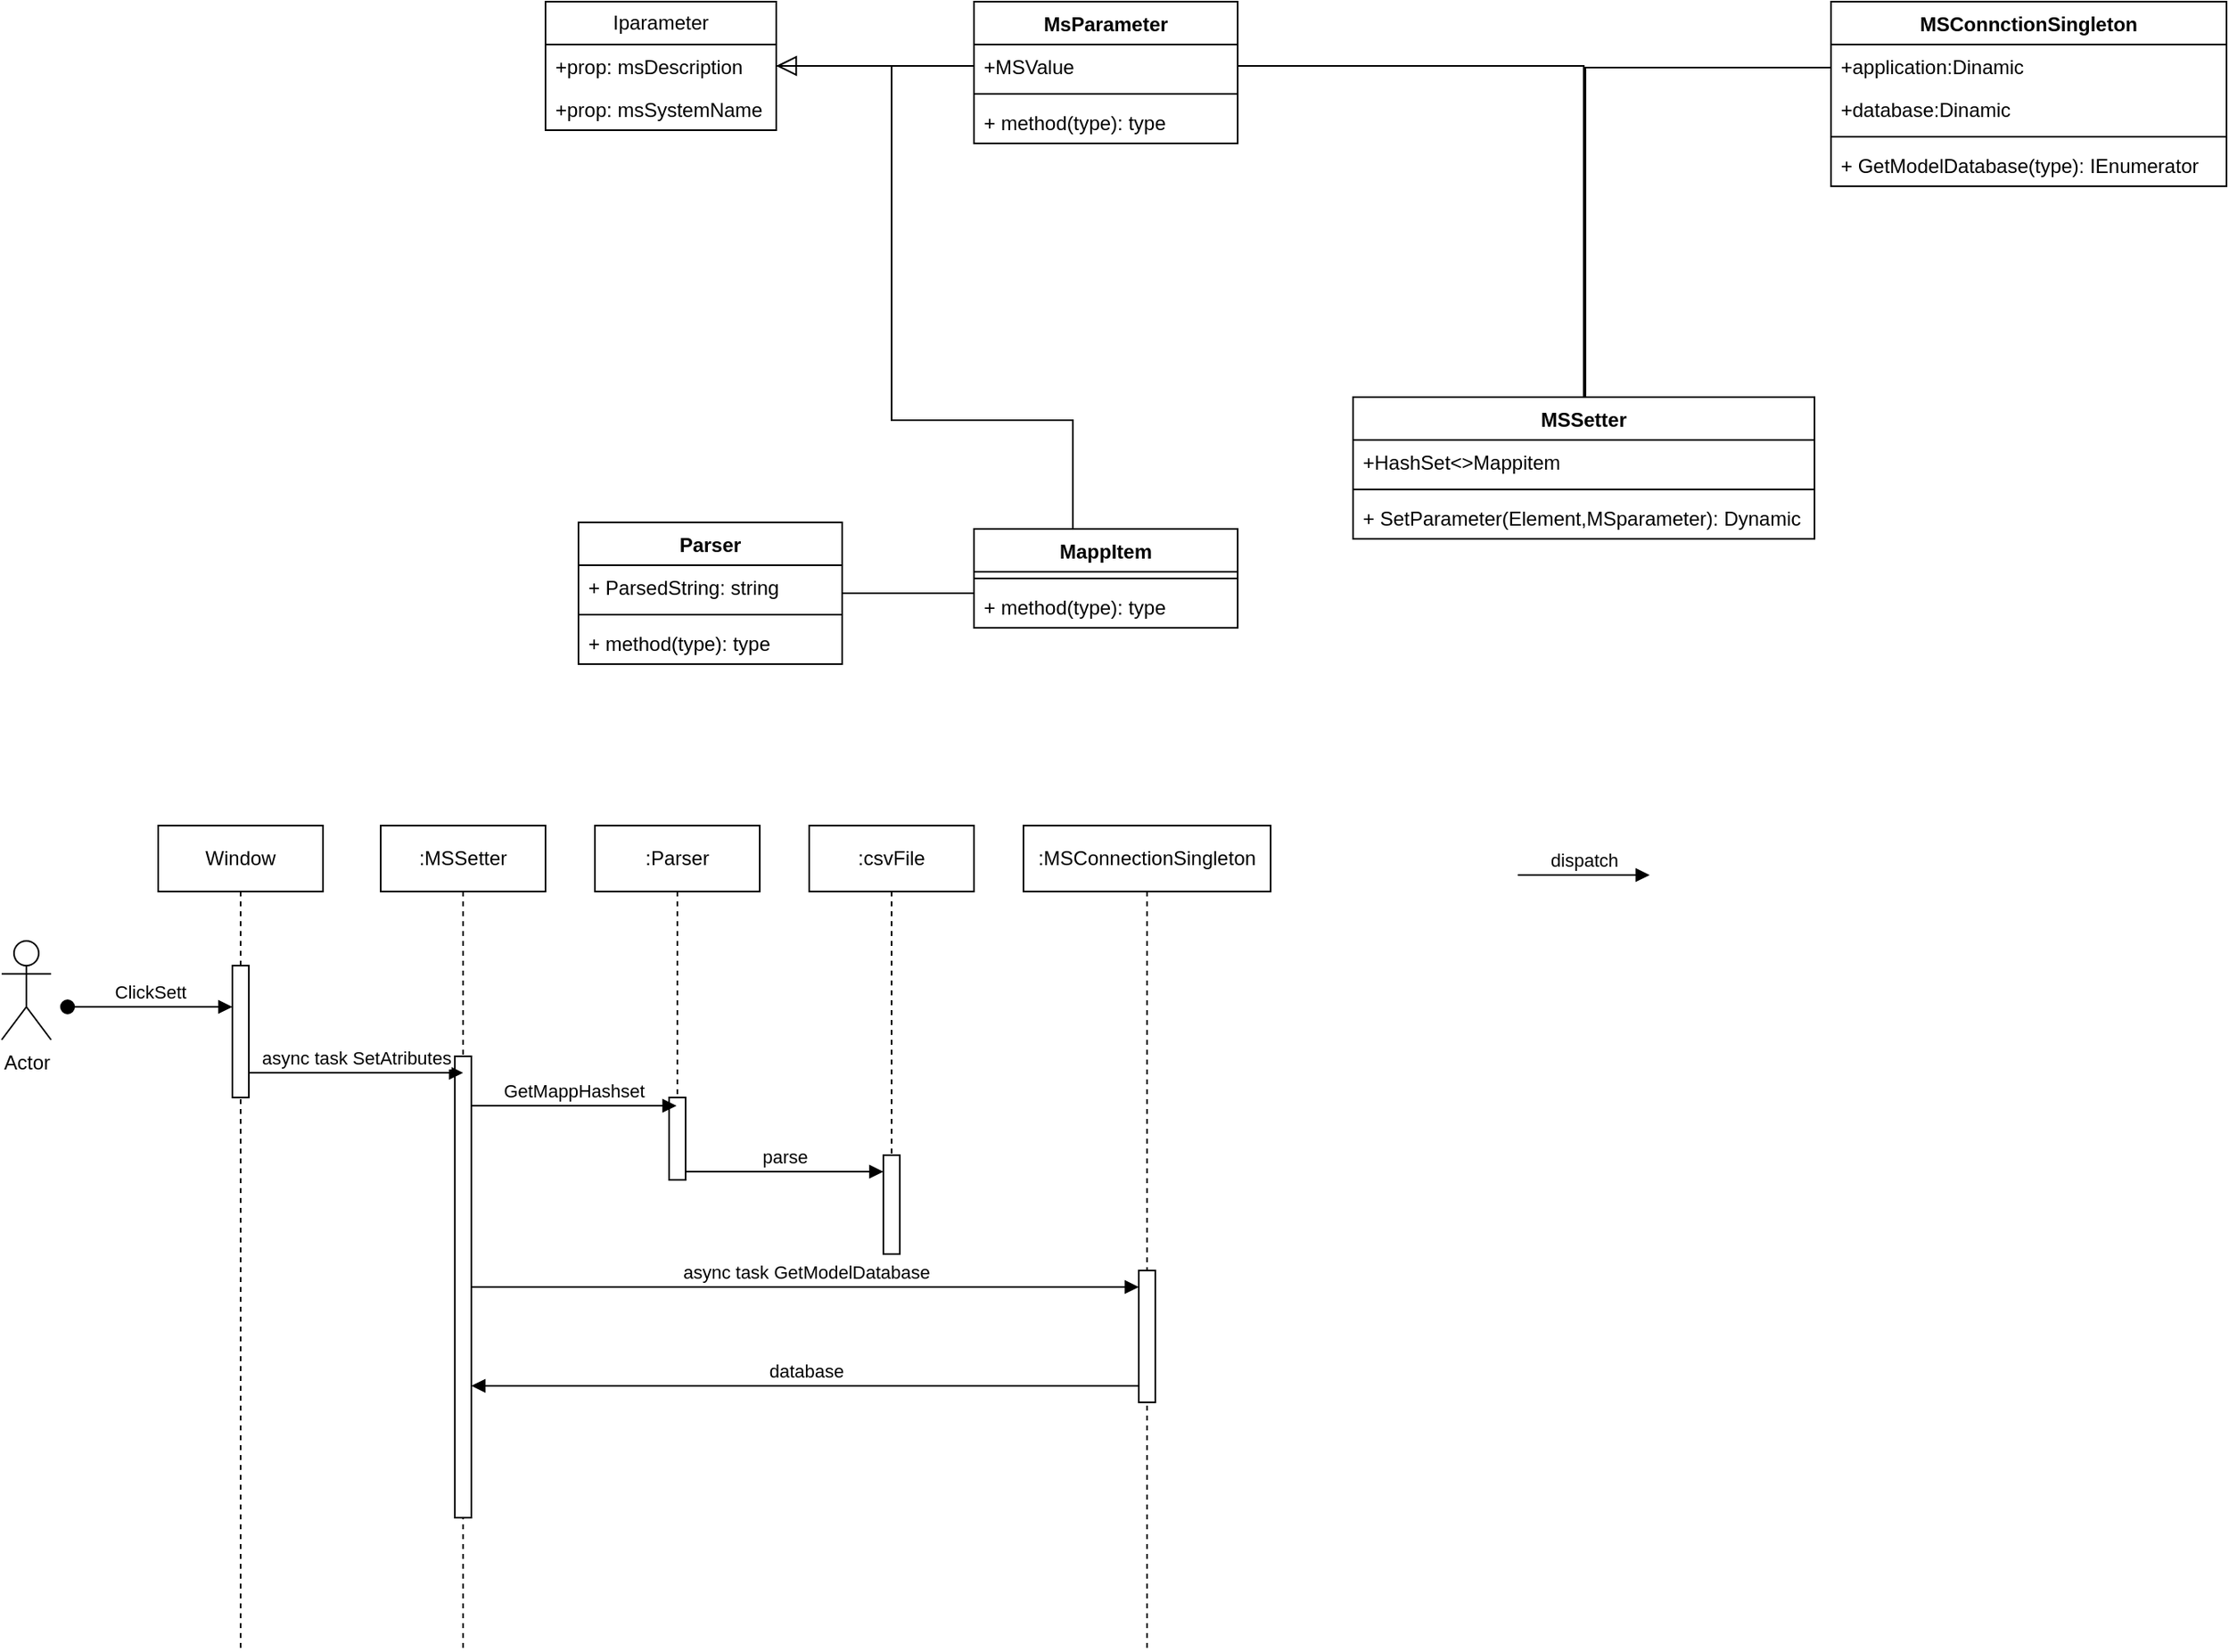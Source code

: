 <mxfile version="21.6.2" type="github">
  <diagram name="Page-1" id="c4acf3e9-155e-7222-9cf6-157b1a14988f">
    <mxGraphModel dx="4307" dy="1927" grid="1" gridSize="10" guides="1" tooltips="1" connect="1" arrows="1" fold="1" page="1" pageScale="1" pageWidth="850" pageHeight="1100" background="none" math="0" shadow="0">
      <root>
        <mxCell id="0" />
        <mxCell id="1" parent="0" />
        <mxCell id="gbWLkfrgQmZUldkBs4l7-1" value="MappItem" style="swimlane;fontStyle=1;align=center;verticalAlign=top;childLayout=stackLayout;horizontal=1;startSize=26;horizontalStack=0;resizeParent=1;resizeParentMax=0;resizeLast=0;collapsible=1;marginBottom=0;whiteSpace=wrap;html=1;" vertex="1" parent="1">
          <mxGeometry x="70" y="370" width="160" height="60" as="geometry" />
        </mxCell>
        <mxCell id="gbWLkfrgQmZUldkBs4l7-3" value="" style="line;strokeWidth=1;fillColor=none;align=left;verticalAlign=middle;spacingTop=-1;spacingLeft=3;spacingRight=3;rotatable=0;labelPosition=right;points=[];portConstraint=eastwest;strokeColor=inherit;" vertex="1" parent="gbWLkfrgQmZUldkBs4l7-1">
          <mxGeometry y="26" width="160" height="8" as="geometry" />
        </mxCell>
        <mxCell id="gbWLkfrgQmZUldkBs4l7-4" value="+ method(type): type" style="text;strokeColor=none;fillColor=none;align=left;verticalAlign=top;spacingLeft=4;spacingRight=4;overflow=hidden;rotatable=0;points=[[0,0.5],[1,0.5]];portConstraint=eastwest;whiteSpace=wrap;html=1;" vertex="1" parent="gbWLkfrgQmZUldkBs4l7-1">
          <mxGeometry y="34" width="160" height="26" as="geometry" />
        </mxCell>
        <mxCell id="gbWLkfrgQmZUldkBs4l7-5" value="MsParameter" style="swimlane;fontStyle=1;align=center;verticalAlign=top;childLayout=stackLayout;horizontal=1;startSize=26;horizontalStack=0;resizeParent=1;resizeParentMax=0;resizeLast=0;collapsible=1;marginBottom=0;whiteSpace=wrap;html=1;" vertex="1" parent="1">
          <mxGeometry x="70" y="50" width="160" height="86" as="geometry" />
        </mxCell>
        <mxCell id="gbWLkfrgQmZUldkBs4l7-6" value="+MSValue" style="text;strokeColor=none;fillColor=none;align=left;verticalAlign=top;spacingLeft=4;spacingRight=4;overflow=hidden;rotatable=0;points=[[0,0.5],[1,0.5]];portConstraint=eastwest;whiteSpace=wrap;html=1;" vertex="1" parent="gbWLkfrgQmZUldkBs4l7-5">
          <mxGeometry y="26" width="160" height="26" as="geometry" />
        </mxCell>
        <mxCell id="gbWLkfrgQmZUldkBs4l7-7" value="" style="line;strokeWidth=1;fillColor=none;align=left;verticalAlign=middle;spacingTop=-1;spacingLeft=3;spacingRight=3;rotatable=0;labelPosition=right;points=[];portConstraint=eastwest;strokeColor=inherit;" vertex="1" parent="gbWLkfrgQmZUldkBs4l7-5">
          <mxGeometry y="52" width="160" height="8" as="geometry" />
        </mxCell>
        <mxCell id="gbWLkfrgQmZUldkBs4l7-8" value="+ method(type): type" style="text;strokeColor=none;fillColor=none;align=left;verticalAlign=top;spacingLeft=4;spacingRight=4;overflow=hidden;rotatable=0;points=[[0,0.5],[1,0.5]];portConstraint=eastwest;whiteSpace=wrap;html=1;" vertex="1" parent="gbWLkfrgQmZUldkBs4l7-5">
          <mxGeometry y="60" width="160" height="26" as="geometry" />
        </mxCell>
        <mxCell id="gbWLkfrgQmZUldkBs4l7-11" value="MSSetter" style="swimlane;fontStyle=1;align=center;verticalAlign=top;childLayout=stackLayout;horizontal=1;startSize=26;horizontalStack=0;resizeParent=1;resizeParentMax=0;resizeLast=0;collapsible=1;marginBottom=0;whiteSpace=wrap;html=1;" vertex="1" parent="1">
          <mxGeometry x="300" y="290" width="280" height="86" as="geometry" />
        </mxCell>
        <mxCell id="gbWLkfrgQmZUldkBs4l7-12" value="+HashSet&amp;lt;&amp;gt;Mappitem" style="text;strokeColor=none;fillColor=none;align=left;verticalAlign=top;spacingLeft=4;spacingRight=4;overflow=hidden;rotatable=0;points=[[0,0.5],[1,0.5]];portConstraint=eastwest;whiteSpace=wrap;html=1;" vertex="1" parent="gbWLkfrgQmZUldkBs4l7-11">
          <mxGeometry y="26" width="280" height="26" as="geometry" />
        </mxCell>
        <mxCell id="gbWLkfrgQmZUldkBs4l7-13" value="" style="line;strokeWidth=1;fillColor=none;align=left;verticalAlign=middle;spacingTop=-1;spacingLeft=3;spacingRight=3;rotatable=0;labelPosition=right;points=[];portConstraint=eastwest;strokeColor=inherit;" vertex="1" parent="gbWLkfrgQmZUldkBs4l7-11">
          <mxGeometry y="52" width="280" height="8" as="geometry" />
        </mxCell>
        <mxCell id="gbWLkfrgQmZUldkBs4l7-14" value="+ SetParameter(Element,MSparameter): Dynamic" style="text;strokeColor=none;fillColor=none;align=left;verticalAlign=top;spacingLeft=4;spacingRight=4;overflow=hidden;rotatable=0;points=[[0,0.5],[1,0.5]];portConstraint=eastwest;whiteSpace=wrap;html=1;" vertex="1" parent="gbWLkfrgQmZUldkBs4l7-11">
          <mxGeometry y="60" width="280" height="26" as="geometry" />
        </mxCell>
        <mxCell id="gbWLkfrgQmZUldkBs4l7-23" style="edgeStyle=orthogonalEdgeStyle;rounded=0;orthogonalLoop=1;jettySize=auto;html=1;entryX=0;entryY=0.5;entryDx=0;entryDy=0;endArrow=none;endFill=0;" edge="1" parent="1" source="gbWLkfrgQmZUldkBs4l7-15">
          <mxGeometry relative="1" as="geometry">
            <mxPoint x="70" y="409" as="targetPoint" />
          </mxGeometry>
        </mxCell>
        <mxCell id="gbWLkfrgQmZUldkBs4l7-15" value="Parser" style="swimlane;fontStyle=1;align=center;verticalAlign=top;childLayout=stackLayout;horizontal=1;startSize=26;horizontalStack=0;resizeParent=1;resizeParentMax=0;resizeLast=0;collapsible=1;marginBottom=0;whiteSpace=wrap;html=1;" vertex="1" parent="1">
          <mxGeometry x="-170" y="366" width="160" height="86" as="geometry" />
        </mxCell>
        <mxCell id="gbWLkfrgQmZUldkBs4l7-16" value="+ ParsedString: string" style="text;strokeColor=none;fillColor=none;align=left;verticalAlign=top;spacingLeft=4;spacingRight=4;overflow=hidden;rotatable=0;points=[[0,0.5],[1,0.5]];portConstraint=eastwest;whiteSpace=wrap;html=1;" vertex="1" parent="gbWLkfrgQmZUldkBs4l7-15">
          <mxGeometry y="26" width="160" height="26" as="geometry" />
        </mxCell>
        <mxCell id="gbWLkfrgQmZUldkBs4l7-17" value="" style="line;strokeWidth=1;fillColor=none;align=left;verticalAlign=middle;spacingTop=-1;spacingLeft=3;spacingRight=3;rotatable=0;labelPosition=right;points=[];portConstraint=eastwest;strokeColor=inherit;" vertex="1" parent="gbWLkfrgQmZUldkBs4l7-15">
          <mxGeometry y="52" width="160" height="8" as="geometry" />
        </mxCell>
        <mxCell id="gbWLkfrgQmZUldkBs4l7-18" value="+ method(type): type" style="text;strokeColor=none;fillColor=none;align=left;verticalAlign=top;spacingLeft=4;spacingRight=4;overflow=hidden;rotatable=0;points=[[0,0.5],[1,0.5]];portConstraint=eastwest;whiteSpace=wrap;html=1;" vertex="1" parent="gbWLkfrgQmZUldkBs4l7-15">
          <mxGeometry y="60" width="160" height="26" as="geometry" />
        </mxCell>
        <mxCell id="gbWLkfrgQmZUldkBs4l7-25" style="edgeStyle=orthogonalEdgeStyle;rounded=0;orthogonalLoop=1;jettySize=auto;html=1;endArrow=none;endFill=0;" edge="1" parent="1" source="gbWLkfrgQmZUldkBs4l7-19">
          <mxGeometry relative="1" as="geometry">
            <mxPoint x="440" y="290" as="targetPoint" />
            <Array as="points">
              <mxPoint x="441" y="90" />
              <mxPoint x="441" y="290" />
            </Array>
          </mxGeometry>
        </mxCell>
        <mxCell id="gbWLkfrgQmZUldkBs4l7-19" value="MSConnctionSingleton" style="swimlane;fontStyle=1;align=center;verticalAlign=top;childLayout=stackLayout;horizontal=1;startSize=26;horizontalStack=0;resizeParent=1;resizeParentMax=0;resizeLast=0;collapsible=1;marginBottom=0;whiteSpace=wrap;html=1;" vertex="1" parent="1">
          <mxGeometry x="590" y="50" width="240" height="112" as="geometry" />
        </mxCell>
        <mxCell id="gbWLkfrgQmZUldkBs4l7-20" value="+application:Dinamic" style="text;strokeColor=none;fillColor=none;align=left;verticalAlign=top;spacingLeft=4;spacingRight=4;overflow=hidden;rotatable=0;points=[[0,0.5],[1,0.5]];portConstraint=eastwest;whiteSpace=wrap;html=1;" vertex="1" parent="gbWLkfrgQmZUldkBs4l7-19">
          <mxGeometry y="26" width="240" height="26" as="geometry" />
        </mxCell>
        <mxCell id="gbWLkfrgQmZUldkBs4l7-26" value="+database:Dinamic" style="text;strokeColor=none;fillColor=none;align=left;verticalAlign=top;spacingLeft=4;spacingRight=4;overflow=hidden;rotatable=0;points=[[0,0.5],[1,0.5]];portConstraint=eastwest;whiteSpace=wrap;html=1;" vertex="1" parent="gbWLkfrgQmZUldkBs4l7-19">
          <mxGeometry y="52" width="240" height="26" as="geometry" />
        </mxCell>
        <mxCell id="gbWLkfrgQmZUldkBs4l7-21" value="" style="line;strokeWidth=1;fillColor=none;align=left;verticalAlign=middle;spacingTop=-1;spacingLeft=3;spacingRight=3;rotatable=0;labelPosition=right;points=[];portConstraint=eastwest;strokeColor=inherit;" vertex="1" parent="gbWLkfrgQmZUldkBs4l7-19">
          <mxGeometry y="78" width="240" height="8" as="geometry" />
        </mxCell>
        <mxCell id="gbWLkfrgQmZUldkBs4l7-22" value="+ GetModelDatabase(type): IEnumerator" style="text;strokeColor=none;fillColor=none;align=left;verticalAlign=top;spacingLeft=4;spacingRight=4;overflow=hidden;rotatable=0;points=[[0,0.5],[1,0.5]];portConstraint=eastwest;whiteSpace=wrap;html=1;" vertex="1" parent="gbWLkfrgQmZUldkBs4l7-19">
          <mxGeometry y="86" width="240" height="26" as="geometry" />
        </mxCell>
        <mxCell id="gbWLkfrgQmZUldkBs4l7-24" style="edgeStyle=orthogonalEdgeStyle;rounded=0;orthogonalLoop=1;jettySize=auto;html=1;endArrow=none;endFill=0;" edge="1" parent="1" source="gbWLkfrgQmZUldkBs4l7-6" target="gbWLkfrgQmZUldkBs4l7-11">
          <mxGeometry relative="1" as="geometry" />
        </mxCell>
        <mxCell id="gbWLkfrgQmZUldkBs4l7-37" value=":csvFile" style="shape=umlLifeline;perimeter=lifelinePerimeter;whiteSpace=wrap;html=1;container=1;dropTarget=0;collapsible=0;recursiveResize=0;outlineConnect=0;portConstraint=eastwest;newEdgeStyle={&quot;edgeStyle&quot;:&quot;elbowEdgeStyle&quot;,&quot;elbow&quot;:&quot;vertical&quot;,&quot;curved&quot;:0,&quot;rounded&quot;:0};" vertex="1" parent="1">
          <mxGeometry x="-30" y="550" width="100" height="260" as="geometry" />
        </mxCell>
        <mxCell id="gbWLkfrgQmZUldkBs4l7-45" value="" style="html=1;points=[];perimeter=orthogonalPerimeter;outlineConnect=0;targetShapes=umlLifeline;portConstraint=eastwest;newEdgeStyle={&quot;edgeStyle&quot;:&quot;elbowEdgeStyle&quot;,&quot;elbow&quot;:&quot;vertical&quot;,&quot;curved&quot;:0,&quot;rounded&quot;:0};" vertex="1" parent="gbWLkfrgQmZUldkBs4l7-37">
          <mxGeometry x="45" y="200" width="10" height="60" as="geometry" />
        </mxCell>
        <mxCell id="gbWLkfrgQmZUldkBs4l7-38" value=":Parser" style="shape=umlLifeline;perimeter=lifelinePerimeter;whiteSpace=wrap;html=1;container=1;dropTarget=0;collapsible=0;recursiveResize=0;outlineConnect=0;portConstraint=eastwest;newEdgeStyle={&quot;edgeStyle&quot;:&quot;elbowEdgeStyle&quot;,&quot;elbow&quot;:&quot;vertical&quot;,&quot;curved&quot;:0,&quot;rounded&quot;:0};" vertex="1" parent="1">
          <mxGeometry x="-160" y="550" width="100" height="210" as="geometry" />
        </mxCell>
        <mxCell id="gbWLkfrgQmZUldkBs4l7-44" value="" style="html=1;points=[];perimeter=orthogonalPerimeter;outlineConnect=0;targetShapes=umlLifeline;portConstraint=eastwest;newEdgeStyle={&quot;edgeStyle&quot;:&quot;elbowEdgeStyle&quot;,&quot;elbow&quot;:&quot;vertical&quot;,&quot;curved&quot;:0,&quot;rounded&quot;:0};" vertex="1" parent="gbWLkfrgQmZUldkBs4l7-38">
          <mxGeometry x="45" y="165" width="10" height="50" as="geometry" />
        </mxCell>
        <mxCell id="gbWLkfrgQmZUldkBs4l7-39" value=":MSSetter" style="shape=umlLifeline;perimeter=lifelinePerimeter;whiteSpace=wrap;html=1;container=1;dropTarget=0;collapsible=0;recursiveResize=0;outlineConnect=0;portConstraint=eastwest;newEdgeStyle={&quot;edgeStyle&quot;:&quot;elbowEdgeStyle&quot;,&quot;elbow&quot;:&quot;vertical&quot;,&quot;curved&quot;:0,&quot;rounded&quot;:0};" vertex="1" parent="1">
          <mxGeometry x="-290" y="550" width="100" height="500" as="geometry" />
        </mxCell>
        <mxCell id="gbWLkfrgQmZUldkBs4l7-42" value="" style="html=1;points=[];perimeter=orthogonalPerimeter;outlineConnect=0;targetShapes=umlLifeline;portConstraint=eastwest;newEdgeStyle={&quot;edgeStyle&quot;:&quot;elbowEdgeStyle&quot;,&quot;elbow&quot;:&quot;vertical&quot;,&quot;curved&quot;:0,&quot;rounded&quot;:0};" vertex="1" parent="gbWLkfrgQmZUldkBs4l7-39">
          <mxGeometry x="45" y="140" width="10" height="280" as="geometry" />
        </mxCell>
        <mxCell id="gbWLkfrgQmZUldkBs4l7-40" value=":MSConnectionSingleton" style="shape=umlLifeline;perimeter=lifelinePerimeter;whiteSpace=wrap;html=1;container=1;dropTarget=0;collapsible=0;recursiveResize=0;outlineConnect=0;portConstraint=eastwest;newEdgeStyle={&quot;edgeStyle&quot;:&quot;elbowEdgeStyle&quot;,&quot;elbow&quot;:&quot;vertical&quot;,&quot;curved&quot;:0,&quot;rounded&quot;:0};" vertex="1" parent="1">
          <mxGeometry x="100" y="550" width="150" height="500" as="geometry" />
        </mxCell>
        <mxCell id="gbWLkfrgQmZUldkBs4l7-46" value="" style="html=1;points=[];perimeter=orthogonalPerimeter;outlineConnect=0;targetShapes=umlLifeline;portConstraint=eastwest;newEdgeStyle={&quot;edgeStyle&quot;:&quot;elbowEdgeStyle&quot;,&quot;elbow&quot;:&quot;vertical&quot;,&quot;curved&quot;:0,&quot;rounded&quot;:0};" vertex="1" parent="gbWLkfrgQmZUldkBs4l7-40">
          <mxGeometry x="70" y="270" width="10" height="80" as="geometry" />
        </mxCell>
        <mxCell id="gbWLkfrgQmZUldkBs4l7-41" value="Actor" style="shape=umlActor;verticalLabelPosition=bottom;verticalAlign=top;html=1;" vertex="1" parent="1">
          <mxGeometry x="-520" y="620" width="30" height="60" as="geometry" />
        </mxCell>
        <mxCell id="gbWLkfrgQmZUldkBs4l7-47" value="Window" style="shape=umlLifeline;perimeter=lifelinePerimeter;whiteSpace=wrap;html=1;container=1;dropTarget=0;collapsible=0;recursiveResize=0;outlineConnect=0;portConstraint=eastwest;newEdgeStyle={&quot;edgeStyle&quot;:&quot;elbowEdgeStyle&quot;,&quot;elbow&quot;:&quot;vertical&quot;,&quot;curved&quot;:0,&quot;rounded&quot;:0};" vertex="1" parent="1">
          <mxGeometry x="-425" y="550" width="100" height="500" as="geometry" />
        </mxCell>
        <mxCell id="gbWLkfrgQmZUldkBs4l7-49" value="" style="html=1;points=[];perimeter=orthogonalPerimeter;outlineConnect=0;targetShapes=umlLifeline;portConstraint=eastwest;newEdgeStyle={&quot;edgeStyle&quot;:&quot;elbowEdgeStyle&quot;,&quot;elbow&quot;:&quot;vertical&quot;,&quot;curved&quot;:0,&quot;rounded&quot;:0};" vertex="1" parent="gbWLkfrgQmZUldkBs4l7-47">
          <mxGeometry x="45" y="85" width="10" height="80" as="geometry" />
        </mxCell>
        <mxCell id="gbWLkfrgQmZUldkBs4l7-50" value="ClickSett" style="html=1;verticalAlign=bottom;startArrow=oval;startFill=1;endArrow=block;startSize=8;edgeStyle=elbowEdgeStyle;elbow=vertical;curved=0;rounded=0;" edge="1" parent="1" target="gbWLkfrgQmZUldkBs4l7-49">
          <mxGeometry width="60" relative="1" as="geometry">
            <mxPoint x="-480" y="660" as="sourcePoint" />
            <mxPoint x="-420" y="660" as="targetPoint" />
          </mxGeometry>
        </mxCell>
        <mxCell id="gbWLkfrgQmZUldkBs4l7-51" value="async task SetAtributes" style="html=1;verticalAlign=bottom;endArrow=block;edgeStyle=elbowEdgeStyle;elbow=vertical;curved=0;rounded=0;" edge="1" parent="1">
          <mxGeometry width="80" relative="1" as="geometry">
            <mxPoint x="-370" y="700" as="sourcePoint" />
            <mxPoint x="-240" y="700" as="targetPoint" />
          </mxGeometry>
        </mxCell>
        <mxCell id="gbWLkfrgQmZUldkBs4l7-52" value="GetMappHashset" style="html=1;verticalAlign=bottom;endArrow=block;edgeStyle=elbowEdgeStyle;elbow=vertical;curved=0;rounded=0;" edge="1" parent="1">
          <mxGeometry width="80" relative="1" as="geometry">
            <mxPoint x="-235" y="720.003" as="sourcePoint" />
            <mxPoint x="-110.5" y="720.003" as="targetPoint" />
          </mxGeometry>
        </mxCell>
        <mxCell id="gbWLkfrgQmZUldkBs4l7-53" value="parse" style="html=1;verticalAlign=bottom;endArrow=block;edgeStyle=elbowEdgeStyle;elbow=vertical;curved=0;rounded=0;" edge="1" parent="1" source="gbWLkfrgQmZUldkBs4l7-44" target="gbWLkfrgQmZUldkBs4l7-45">
          <mxGeometry width="80" relative="1" as="geometry">
            <mxPoint x="-100" y="760" as="sourcePoint" />
            <mxPoint y="760" as="targetPoint" />
            <Array as="points">
              <mxPoint x="-100" y="760" />
            </Array>
          </mxGeometry>
        </mxCell>
        <mxCell id="gbWLkfrgQmZUldkBs4l7-56" value="async task GetModelDatabase" style="html=1;verticalAlign=bottom;endArrow=block;edgeStyle=elbowEdgeStyle;elbow=vertical;curved=0;rounded=0;" edge="1" parent="1" source="gbWLkfrgQmZUldkBs4l7-42">
          <mxGeometry width="80" relative="1" as="geometry">
            <mxPoint x="-230" y="840" as="sourcePoint" />
            <mxPoint x="170" y="830" as="targetPoint" />
          </mxGeometry>
        </mxCell>
        <mxCell id="gbWLkfrgQmZUldkBs4l7-57" value="database" style="html=1;verticalAlign=bottom;endArrow=block;edgeStyle=elbowEdgeStyle;elbow=vertical;curved=0;rounded=0;" edge="1" parent="1" target="gbWLkfrgQmZUldkBs4l7-42">
          <mxGeometry width="80" relative="1" as="geometry">
            <mxPoint x="170" y="890" as="sourcePoint" />
            <mxPoint x="-230" y="890" as="targetPoint" />
          </mxGeometry>
        </mxCell>
        <mxCell id="gbWLkfrgQmZUldkBs4l7-60" value="dispatch" style="html=1;verticalAlign=bottom;endArrow=block;edgeStyle=elbowEdgeStyle;elbow=vertical;curved=0;rounded=0;" edge="1" parent="1">
          <mxGeometry width="80" relative="1" as="geometry">
            <mxPoint x="400" y="580" as="sourcePoint" />
            <mxPoint x="480" y="580" as="targetPoint" />
          </mxGeometry>
        </mxCell>
        <mxCell id="gbWLkfrgQmZUldkBs4l7-63" value="Iparameter" style="swimlane;fontStyle=0;childLayout=stackLayout;horizontal=1;startSize=26;fillColor=none;horizontalStack=0;resizeParent=1;resizeParentMax=0;resizeLast=0;collapsible=1;marginBottom=0;whiteSpace=wrap;html=1;" vertex="1" parent="1">
          <mxGeometry x="-190" y="50" width="140" height="78" as="geometry" />
        </mxCell>
        <mxCell id="gbWLkfrgQmZUldkBs4l7-65" value="+prop: msDescription" style="text;strokeColor=none;fillColor=none;align=left;verticalAlign=top;spacingLeft=4;spacingRight=4;overflow=hidden;rotatable=0;points=[[0,0.5],[1,0.5]];portConstraint=eastwest;whiteSpace=wrap;html=1;" vertex="1" parent="gbWLkfrgQmZUldkBs4l7-63">
          <mxGeometry y="26" width="140" height="26" as="geometry" />
        </mxCell>
        <mxCell id="gbWLkfrgQmZUldkBs4l7-66" value="+prop: msSystemName" style="text;strokeColor=none;fillColor=none;align=left;verticalAlign=top;spacingLeft=4;spacingRight=4;overflow=hidden;rotatable=0;points=[[0,0.5],[1,0.5]];portConstraint=eastwest;whiteSpace=wrap;html=1;" vertex="1" parent="gbWLkfrgQmZUldkBs4l7-63">
          <mxGeometry y="52" width="140" height="26" as="geometry" />
        </mxCell>
        <mxCell id="gbWLkfrgQmZUldkBs4l7-68" style="edgeStyle=orthogonalEdgeStyle;rounded=0;orthogonalLoop=1;jettySize=auto;html=1;exitX=1;exitY=0.5;exitDx=0;exitDy=0;entryX=0;entryY=0.5;entryDx=0;entryDy=0;endArrow=none;endFill=0;" edge="1" parent="1" source="gbWLkfrgQmZUldkBs4l7-65" target="gbWLkfrgQmZUldkBs4l7-6">
          <mxGeometry relative="1" as="geometry" />
        </mxCell>
        <mxCell id="gbWLkfrgQmZUldkBs4l7-69" style="edgeStyle=orthogonalEdgeStyle;rounded=0;orthogonalLoop=1;jettySize=auto;html=1;entryX=0.306;entryY=0.017;entryDx=0;entryDy=0;entryPerimeter=0;endArrow=none;endFill=0;startArrow=block;startFill=0;targetPerimeterSpacing=10;sourcePerimeterSpacing=10;endSize=10;startSize=10;" edge="1" parent="1">
          <mxGeometry relative="1" as="geometry">
            <mxPoint x="128.96" y="370" as="targetPoint" />
            <mxPoint x="-50" y="89" as="sourcePoint" />
            <Array as="points">
              <mxPoint x="20" y="89" />
              <mxPoint x="20" y="304" />
              <mxPoint x="130" y="304" />
              <mxPoint x="130" y="370" />
            </Array>
          </mxGeometry>
        </mxCell>
      </root>
    </mxGraphModel>
  </diagram>
</mxfile>
